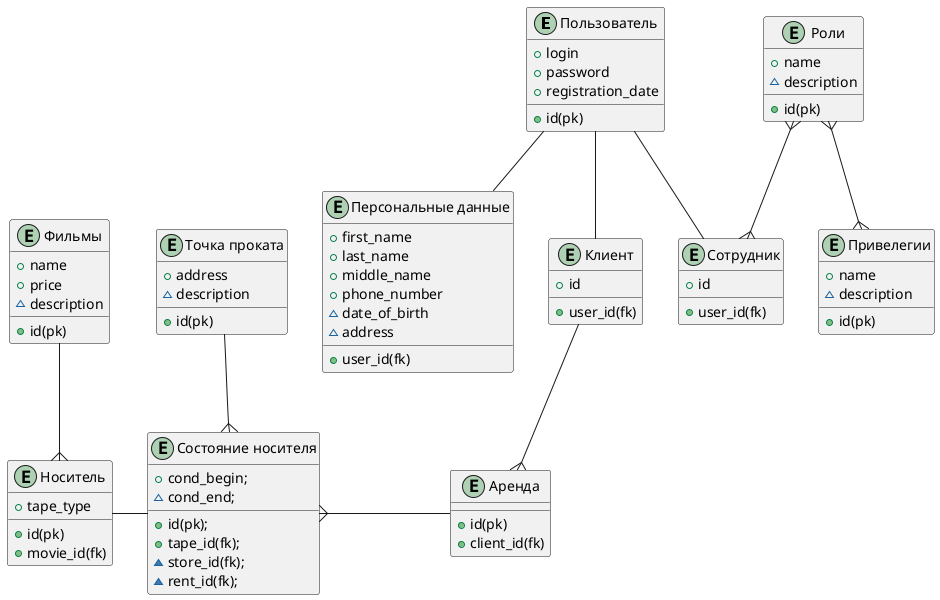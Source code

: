 @startuml concept

entity user as "Пользователь" {
  +id(pk)
  +login
  +password
  +registration_date
} 
entity personal_data as "Персональные данные" {
  +first_name
  +last_name
  +middle_name
  +phone_number
  ~date_of_birth
  ~address
  +user_id(fk)
}
entity role as "Роли" {
  +id(pk)
  +name
  ~description
}
entity privilege as "Привелегии" {
  +id(pk)
  +name
  ~description
}
entity movie as "Фильмы" {
  +id(pk)
  +name
  +price
  ~description
}
entity tape as "Носитель" {
  +id(pk)
  +movie_id(fk)
  +tape_type
}
entity tape_condition as "Состояние носителя" {
  +id(pk);
  +tape_id(fk);
  +cond_begin;
  ~cond_end;
  ~store_id(fk);
  ~rent_id(fk);
}
entity client as "Клиент" {
  +id
  +user_id(fk)
}
entity rent as "Аренда" {
  +id(pk)
  +client_id(fk)
}
entity rental_store as "Точка проката" {
  +id(pk)
  +address
  ~description
}
entity employee as "Сотрудник" {
  +id
  +user_id(fk)
}

user -- personal_data
user -- client
user -- employee
client --{ rent
role }--{ privilege
role }--{ employee
tape }-u- movie
rent -l-{ tape_condition
rental_store --{ tape_condition
tape_condition -l- tape

@enduml